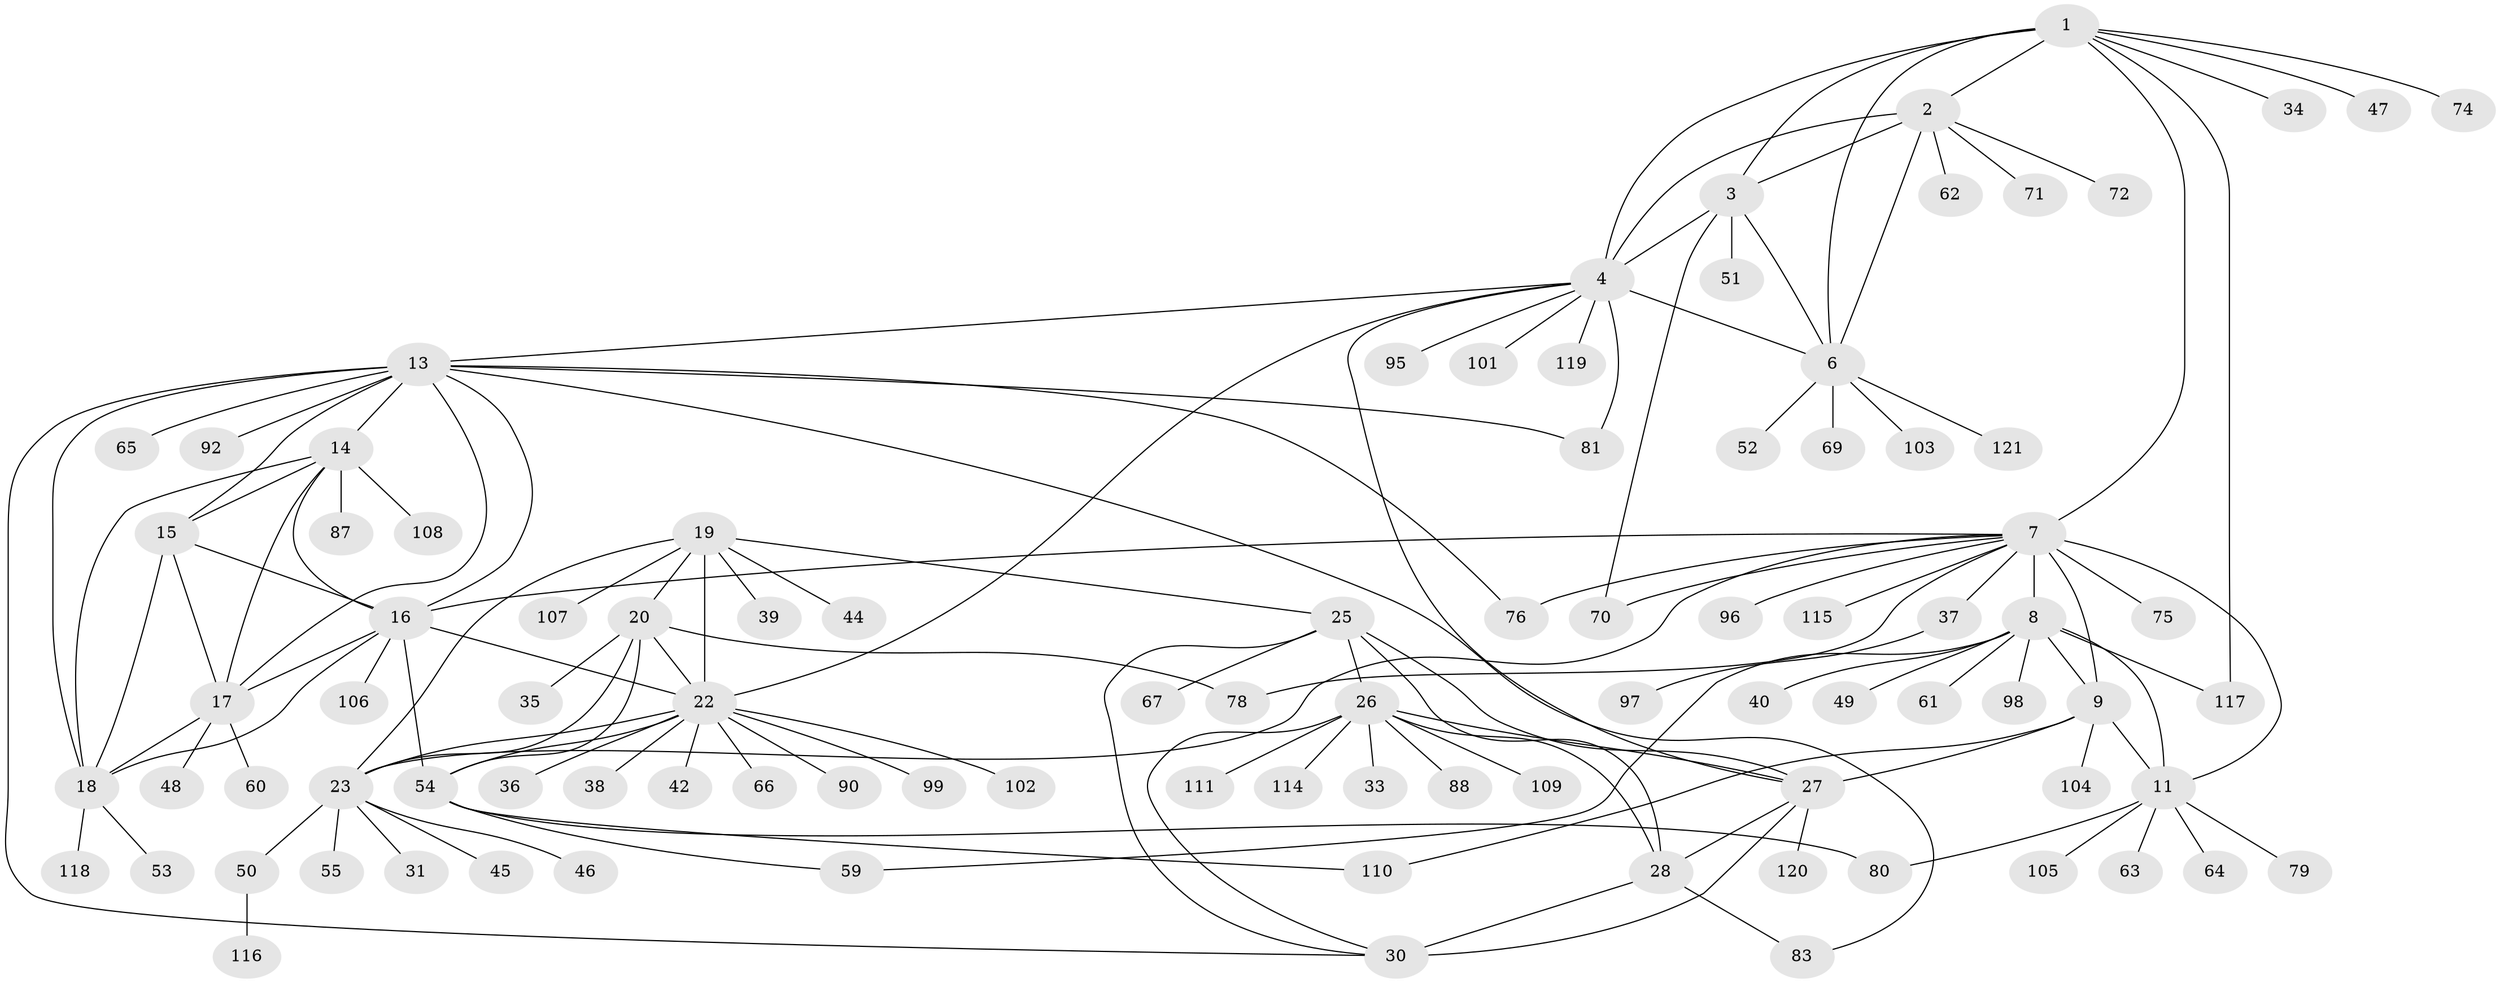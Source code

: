 // Generated by graph-tools (version 1.1) at 2025/52/02/27/25 19:52:22]
// undirected, 95 vertices, 139 edges
graph export_dot {
graph [start="1"]
  node [color=gray90,style=filled];
  1 [super="+43"];
  2 [super="+84"];
  3 [super="+94"];
  4 [super="+5"];
  6 [super="+41"];
  7 [super="+12"];
  8 [super="+10"];
  9;
  11 [super="+56"];
  13 [super="+89"];
  14 [super="+68"];
  15 [super="+32"];
  16;
  17 [super="+57"];
  18 [super="+113"];
  19 [super="+91"];
  20 [super="+21"];
  22 [super="+24"];
  23 [super="+58"];
  25 [super="+77"];
  26 [super="+93"];
  27 [super="+29"];
  28 [super="+85"];
  30 [super="+100"];
  31;
  33;
  34;
  35;
  36;
  37;
  38;
  39;
  40;
  42;
  44;
  45;
  46;
  47;
  48;
  49;
  50;
  51;
  52;
  53;
  54 [super="+82"];
  55;
  59;
  60;
  61;
  62;
  63;
  64;
  65;
  66;
  67;
  69;
  70;
  71 [super="+73"];
  72;
  74;
  75;
  76;
  78;
  79;
  80 [super="+86"];
  81;
  83;
  87;
  88;
  90;
  92;
  95;
  96;
  97;
  98;
  99;
  101;
  102;
  103;
  104;
  105;
  106;
  107;
  108;
  109;
  110 [super="+112"];
  111;
  114;
  115;
  116;
  117;
  118;
  119;
  120;
  121;
  1 -- 2;
  1 -- 3;
  1 -- 4 [weight=2];
  1 -- 6;
  1 -- 7;
  1 -- 34;
  1 -- 117;
  1 -- 74;
  1 -- 47;
  2 -- 3;
  2 -- 4 [weight=2];
  2 -- 6;
  2 -- 62;
  2 -- 71;
  2 -- 72;
  3 -- 4 [weight=2];
  3 -- 6;
  3 -- 51;
  3 -- 70;
  4 -- 6 [weight=2];
  4 -- 22;
  4 -- 27;
  4 -- 81;
  4 -- 119;
  4 -- 101;
  4 -- 13;
  4 -- 95;
  6 -- 52;
  6 -- 69;
  6 -- 121;
  6 -- 103;
  7 -- 8 [weight=4];
  7 -- 9 [weight=2];
  7 -- 11 [weight=2];
  7 -- 16;
  7 -- 37;
  7 -- 70;
  7 -- 76;
  7 -- 78;
  7 -- 96;
  7 -- 75;
  7 -- 115;
  7 -- 23;
  8 -- 9 [weight=2];
  8 -- 11 [weight=2];
  8 -- 40;
  8 -- 49;
  8 -- 59;
  8 -- 98;
  8 -- 117;
  8 -- 61;
  9 -- 11;
  9 -- 104;
  9 -- 110;
  9 -- 27;
  11 -- 63;
  11 -- 64;
  11 -- 79;
  11 -- 80;
  11 -- 105;
  13 -- 14;
  13 -- 15;
  13 -- 16;
  13 -- 17;
  13 -- 18;
  13 -- 30;
  13 -- 65;
  13 -- 76;
  13 -- 81;
  13 -- 83;
  13 -- 92;
  14 -- 15;
  14 -- 16;
  14 -- 17;
  14 -- 18;
  14 -- 87;
  14 -- 108;
  15 -- 16;
  15 -- 17;
  15 -- 18;
  16 -- 17;
  16 -- 18;
  16 -- 22;
  16 -- 54;
  16 -- 106;
  17 -- 18;
  17 -- 48;
  17 -- 60;
  18 -- 53;
  18 -- 118;
  19 -- 20 [weight=2];
  19 -- 22 [weight=2];
  19 -- 23;
  19 -- 25;
  19 -- 39;
  19 -- 44;
  19 -- 107;
  20 -- 22 [weight=4];
  20 -- 23 [weight=2];
  20 -- 35;
  20 -- 78;
  20 -- 54;
  22 -- 23 [weight=2];
  22 -- 54;
  22 -- 66;
  22 -- 99;
  22 -- 36;
  22 -- 102;
  22 -- 38;
  22 -- 42;
  22 -- 90;
  23 -- 31;
  23 -- 45;
  23 -- 46;
  23 -- 50;
  23 -- 55;
  25 -- 26;
  25 -- 27 [weight=2];
  25 -- 28;
  25 -- 30;
  25 -- 67;
  26 -- 27 [weight=2];
  26 -- 28;
  26 -- 30;
  26 -- 33;
  26 -- 88;
  26 -- 109;
  26 -- 111;
  26 -- 114;
  27 -- 28 [weight=2];
  27 -- 30 [weight=2];
  27 -- 120;
  28 -- 30;
  28 -- 83;
  37 -- 97;
  50 -- 116;
  54 -- 59;
  54 -- 80;
  54 -- 110;
}
